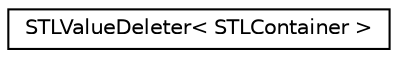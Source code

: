 digraph "Graphical Class Hierarchy"
{
 // LATEX_PDF_SIZE
  edge [fontname="Helvetica",fontsize="10",labelfontname="Helvetica",labelfontsize="10"];
  node [fontname="Helvetica",fontsize="10",shape=record];
  rankdir="LR";
  Node0 [label="STLValueDeleter\< STLContainer \>",height=0.2,width=0.4,color="black", fillcolor="white", style="filled",URL="$classgtl_1_1_s_t_l_value_deleter.html",tooltip=" "];
}
